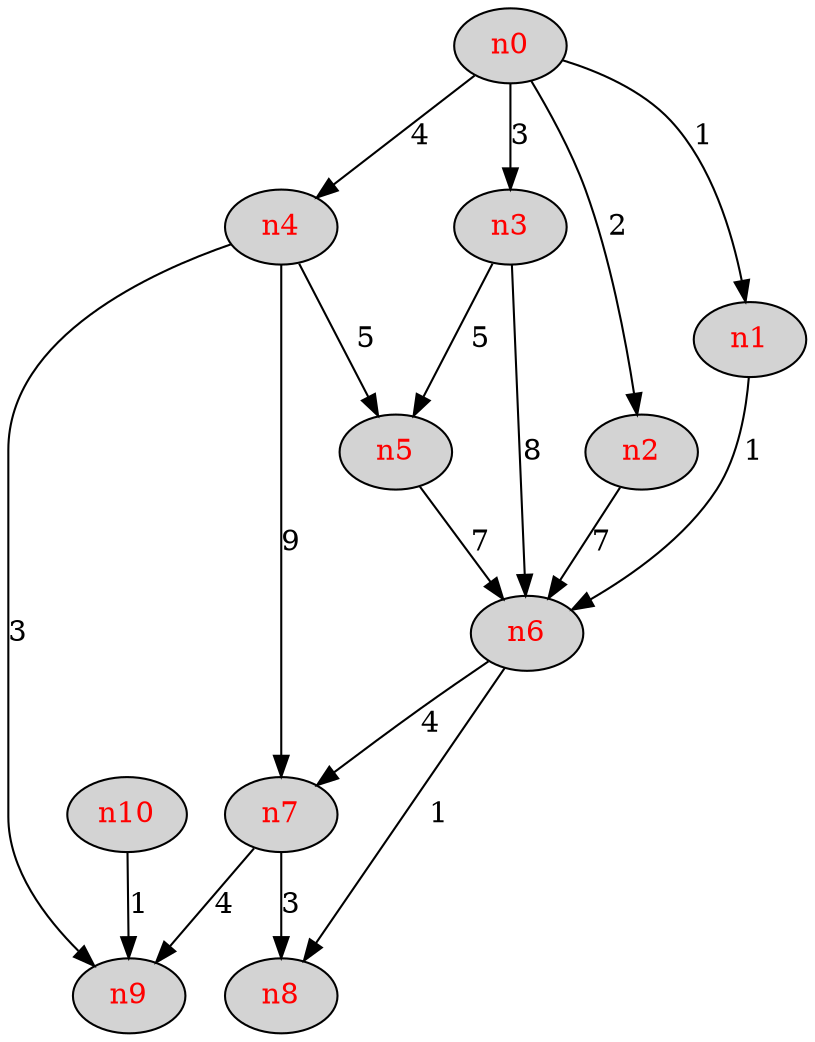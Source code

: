 digraph {

node [fillcolor="lightgray",style="filled,solid",style="filled,solid",fontcolor="red"]

n0 -> n1[label="1",weight="1"];
n0 -> n2[label="2",weight="2"];
n0 -> n3[label="3",weight="3"];
n0 -> n4[label="4",weight="4"];
n1 -> n6[label="1",weight="1"];
n2 -> n6[label="7",weight="7"];
n3 -> n6[label="8",weight="8"];
n3 -> n5[label="5",weight="5"];
n4 -> n5[label="5",weight="5"];
n4 -> n7[label="9",weight="9"];
n4 -> n9[label="3",weight="3"];
n5 -> n6[label="7",weight="7"];
n6 -> n8[label="1",weight="1"];
n6 -> n7[label="4",weight="4"];
n7 -> n8[label="3",weight="3"];
n7 -> n9[label="4",weight="4"];
n10 -> n9[label="1",weight="1"];
}
